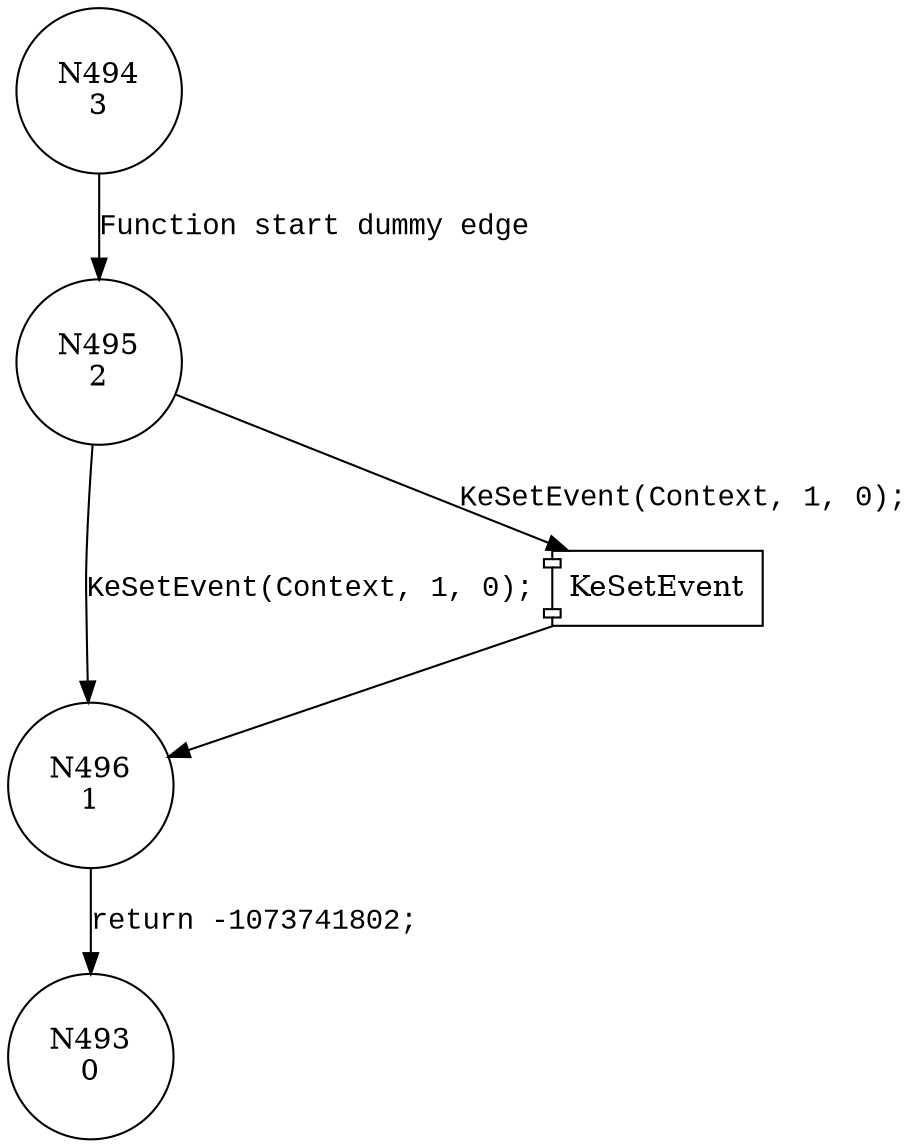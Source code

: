 digraph FloppyPnpComplete {
494 [shape="circle" label="N494\n3"]
495 [shape="circle" label="N495\n2"]
496 [shape="circle" label="N496\n1"]
493 [shape="circle" label="N493\n0"]
494 -> 495 [label="Function start dummy edge" fontname="Courier New"]
100036 [shape="component" label="KeSetEvent"]
495 -> 100036 [label="KeSetEvent(Context, 1, 0);" fontname="Courier New"]
100036 -> 496 [label="" fontname="Courier New"]
495 -> 496 [label="KeSetEvent(Context, 1, 0);" fontname="Courier New"]
496 -> 493 [label="return -1073741802;" fontname="Courier New"]
}